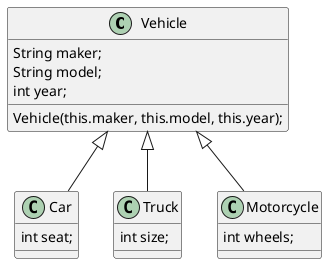 @startuml
class Vehicle {
  String maker;
  String model;
  int year;

  Vehicle(this.maker, this.model, this.year);
}

class Car extends Vehicle {
  int seat;

}

class Truck extends Vehicle {
  int size;

}

class Motorcycle extends Vehicle {
  int wheels;
}

@enduml